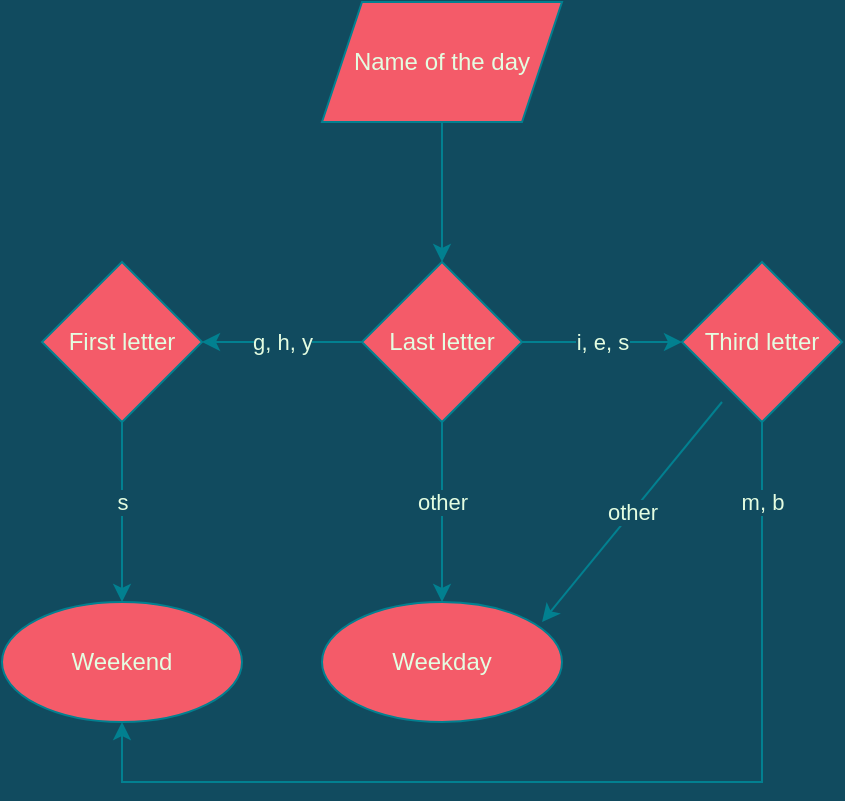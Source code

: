 <mxfile version="15.5.8" type="device"><diagram id="C5RBs43oDa-KdzZeNtuy" name="Page-1"><mxGraphModel dx="1381" dy="764" grid="1" gridSize="10" guides="1" tooltips="1" connect="1" arrows="1" fold="1" page="1" pageScale="1" pageWidth="827" pageHeight="1169" background="#114B5F" math="0" shadow="0"><root><mxCell id="WIyWlLk6GJQsqaUBKTNV-0"/><mxCell id="WIyWlLk6GJQsqaUBKTNV-1" parent="WIyWlLk6GJQsqaUBKTNV-0"/><mxCell id="5iD7JaiBRGKEnnm6VLOY-14" value="" style="edgeStyle=orthogonalEdgeStyle;rounded=0;orthogonalLoop=1;jettySize=auto;html=1;labelBackgroundColor=#114B5F;strokeColor=#028090;fontColor=#E4FDE1;" edge="1" parent="WIyWlLk6GJQsqaUBKTNV-1" source="5iD7JaiBRGKEnnm6VLOY-10" target="5iD7JaiBRGKEnnm6VLOY-13"><mxGeometry relative="1" as="geometry"/></mxCell><mxCell id="5iD7JaiBRGKEnnm6VLOY-10" value="Name of the day" style="shape=parallelogram;perimeter=parallelogramPerimeter;whiteSpace=wrap;html=1;fixedSize=1;fillColor=#F45B69;strokeColor=#028090;fontColor=#E4FDE1;" vertex="1" parent="WIyWlLk6GJQsqaUBKTNV-1"><mxGeometry x="280" y="50" width="120" height="60" as="geometry"/></mxCell><mxCell id="5iD7JaiBRGKEnnm6VLOY-16" value="i, e, s" style="edgeStyle=orthogonalEdgeStyle;rounded=0;orthogonalLoop=1;jettySize=auto;html=1;labelBackgroundColor=#114B5F;strokeColor=#028090;fontColor=#E4FDE1;" edge="1" parent="WIyWlLk6GJQsqaUBKTNV-1" source="5iD7JaiBRGKEnnm6VLOY-13" target="5iD7JaiBRGKEnnm6VLOY-15"><mxGeometry relative="1" as="geometry"/></mxCell><mxCell id="5iD7JaiBRGKEnnm6VLOY-18" value="g, h, y" style="edgeStyle=orthogonalEdgeStyle;rounded=0;orthogonalLoop=1;jettySize=auto;html=1;labelBackgroundColor=#114B5F;strokeColor=#028090;fontColor=#E4FDE1;" edge="1" parent="WIyWlLk6GJQsqaUBKTNV-1" source="5iD7JaiBRGKEnnm6VLOY-13" target="5iD7JaiBRGKEnnm6VLOY-17"><mxGeometry relative="1" as="geometry"/></mxCell><mxCell id="5iD7JaiBRGKEnnm6VLOY-23" value="other" style="edgeStyle=orthogonalEdgeStyle;rounded=0;orthogonalLoop=1;jettySize=auto;html=1;labelBackgroundColor=#114B5F;strokeColor=#028090;fontColor=#E4FDE1;" edge="1" parent="WIyWlLk6GJQsqaUBKTNV-1" source="5iD7JaiBRGKEnnm6VLOY-13" target="5iD7JaiBRGKEnnm6VLOY-22"><mxGeometry x="-0.111" relative="1" as="geometry"><mxPoint as="offset"/></mxGeometry></mxCell><mxCell id="5iD7JaiBRGKEnnm6VLOY-13" value="Last letter" style="rhombus;whiteSpace=wrap;html=1;fillColor=#F45B69;strokeColor=#028090;fontColor=#E4FDE1;" vertex="1" parent="WIyWlLk6GJQsqaUBKTNV-1"><mxGeometry x="300" y="180" width="80" height="80" as="geometry"/></mxCell><mxCell id="5iD7JaiBRGKEnnm6VLOY-15" value="Third letter" style="rhombus;whiteSpace=wrap;html=1;fillColor=#F45B69;strokeColor=#028090;fontColor=#E4FDE1;" vertex="1" parent="WIyWlLk6GJQsqaUBKTNV-1"><mxGeometry x="460" y="180" width="80" height="80" as="geometry"/></mxCell><mxCell id="5iD7JaiBRGKEnnm6VLOY-25" value="s" style="edgeStyle=orthogonalEdgeStyle;rounded=0;orthogonalLoop=1;jettySize=auto;html=1;labelBackgroundColor=#114B5F;strokeColor=#028090;fontColor=#E4FDE1;" edge="1" parent="WIyWlLk6GJQsqaUBKTNV-1" source="5iD7JaiBRGKEnnm6VLOY-17" target="5iD7JaiBRGKEnnm6VLOY-24"><mxGeometry x="-0.111" relative="1" as="geometry"><mxPoint as="offset"/></mxGeometry></mxCell><mxCell id="5iD7JaiBRGKEnnm6VLOY-17" value="First letter" style="rhombus;whiteSpace=wrap;html=1;fillColor=#F45B69;strokeColor=#028090;fontColor=#E4FDE1;" vertex="1" parent="WIyWlLk6GJQsqaUBKTNV-1"><mxGeometry x="140" y="180" width="80" height="80" as="geometry"/></mxCell><mxCell id="5iD7JaiBRGKEnnm6VLOY-22" value="Weekday" style="ellipse;whiteSpace=wrap;html=1;fillColor=#F45B69;strokeColor=#028090;fontColor=#E4FDE1;" vertex="1" parent="WIyWlLk6GJQsqaUBKTNV-1"><mxGeometry x="280" y="350" width="120" height="60" as="geometry"/></mxCell><mxCell id="5iD7JaiBRGKEnnm6VLOY-24" value="Weekend" style="ellipse;whiteSpace=wrap;html=1;fillColor=#F45B69;strokeColor=#028090;fontColor=#E4FDE1;" vertex="1" parent="WIyWlLk6GJQsqaUBKTNV-1"><mxGeometry x="120" y="350" width="120" height="60" as="geometry"/></mxCell><mxCell id="5iD7JaiBRGKEnnm6VLOY-31" value="" style="endArrow=classic;html=1;rounded=0;exitX=0.5;exitY=1;exitDx=0;exitDy=0;entryX=0.5;entryY=1;entryDx=0;entryDy=0;labelBackgroundColor=#114B5F;strokeColor=#028090;fontColor=#E4FDE1;" edge="1" parent="WIyWlLk6GJQsqaUBKTNV-1" source="5iD7JaiBRGKEnnm6VLOY-15" target="5iD7JaiBRGKEnnm6VLOY-24"><mxGeometry width="50" height="50" relative="1" as="geometry"><mxPoint x="640" y="420" as="sourcePoint"/><mxPoint x="690" y="370" as="targetPoint"/><Array as="points"><mxPoint x="500" y="440"/><mxPoint x="180" y="440"/></Array></mxGeometry></mxCell><mxCell id="5iD7JaiBRGKEnnm6VLOY-32" value="m, b" style="edgeLabel;html=1;align=center;verticalAlign=middle;resizable=0;points=[];labelBackgroundColor=#114B5F;fontColor=#E4FDE1;" vertex="1" connectable="0" parent="5iD7JaiBRGKEnnm6VLOY-31"><mxGeometry x="-0.8" y="1" relative="1" as="geometry"><mxPoint x="-1" y="-13" as="offset"/></mxGeometry></mxCell><mxCell id="5iD7JaiBRGKEnnm6VLOY-33" value="other" style="endArrow=classic;html=1;rounded=0;entryX=0.917;entryY=0.167;entryDx=0;entryDy=0;entryPerimeter=0;labelBackgroundColor=#114B5F;strokeColor=#028090;fontColor=#E4FDE1;" edge="1" parent="WIyWlLk6GJQsqaUBKTNV-1" target="5iD7JaiBRGKEnnm6VLOY-22"><mxGeometry width="50" height="50" relative="1" as="geometry"><mxPoint x="480" y="250" as="sourcePoint"/><mxPoint x="690" y="370" as="targetPoint"/></mxGeometry></mxCell></root></mxGraphModel></diagram></mxfile>